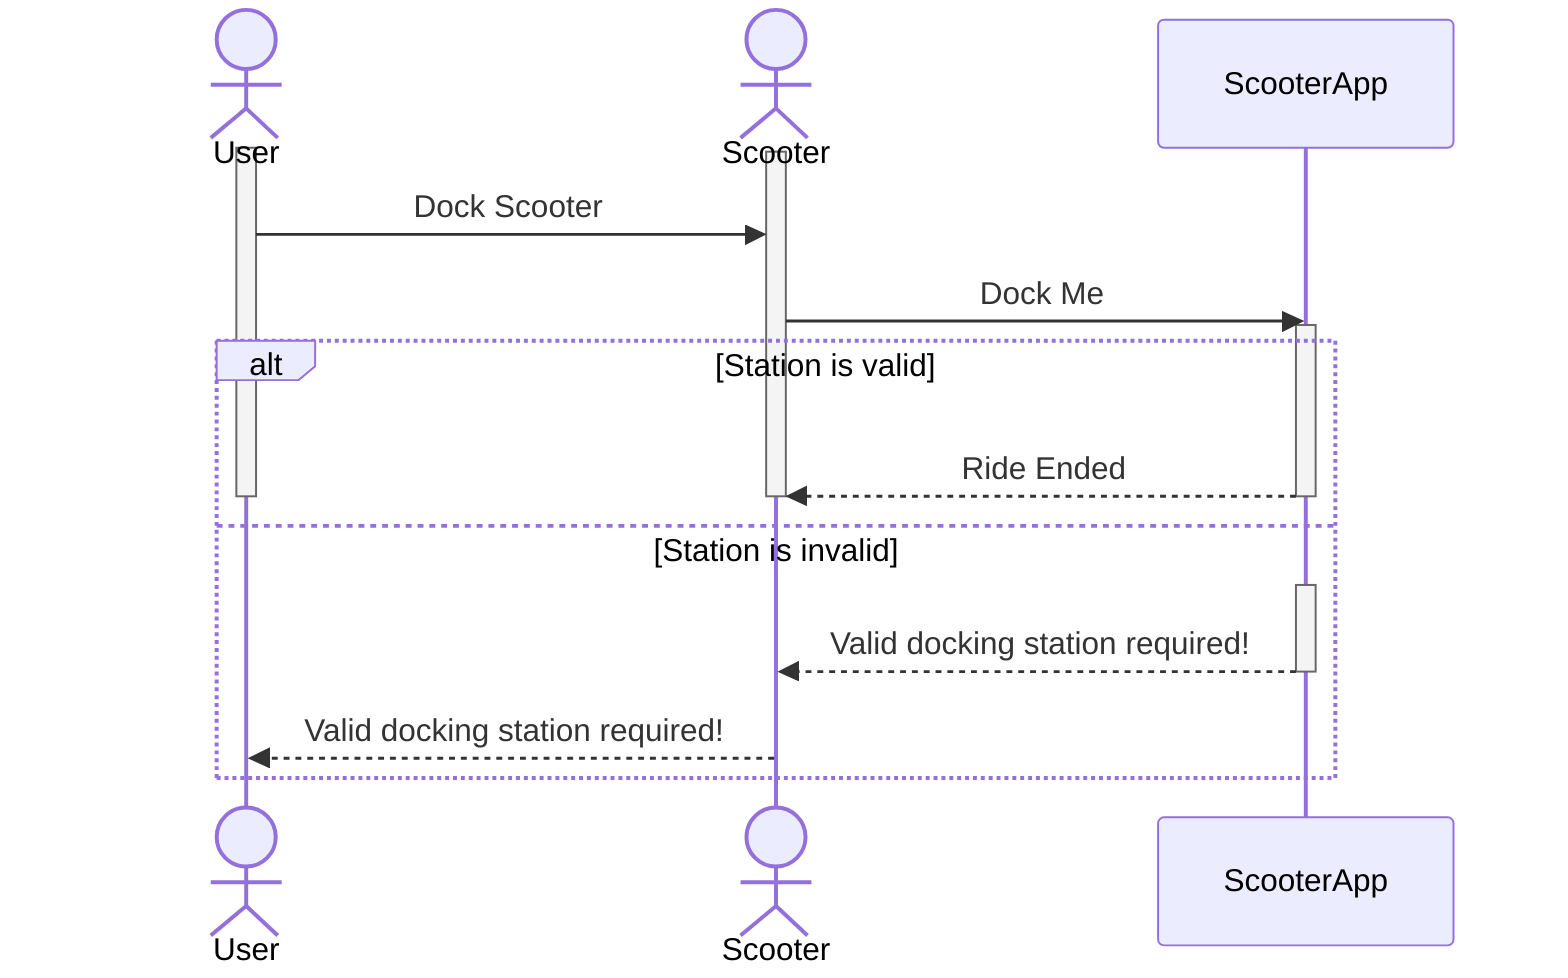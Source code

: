 sequenceDiagram
    actor User
    actor Scooter

    activate User
    activate Scooter

    User ->> Scooter: Dock Scooter
    Scooter ->> ScooterApp: Dock Me
    activate ScooterApp
    alt Station is valid
        %% See hireScooter.mmd for proper info on what happens when ride ends
        ScooterApp -->> Scooter: Ride Ended
        deactivate ScooterApp
        deactivate Scooter
        deactivate User
    
    else Station is invalid
        activate ScooterApp

        ScooterApp -->> Scooter: Valid docking station required!
        deactivate ScooterApp

        Scooter -->> User: Valid docking station required!
        %% Scooter and User remain active since the ride hasn't ended
    end